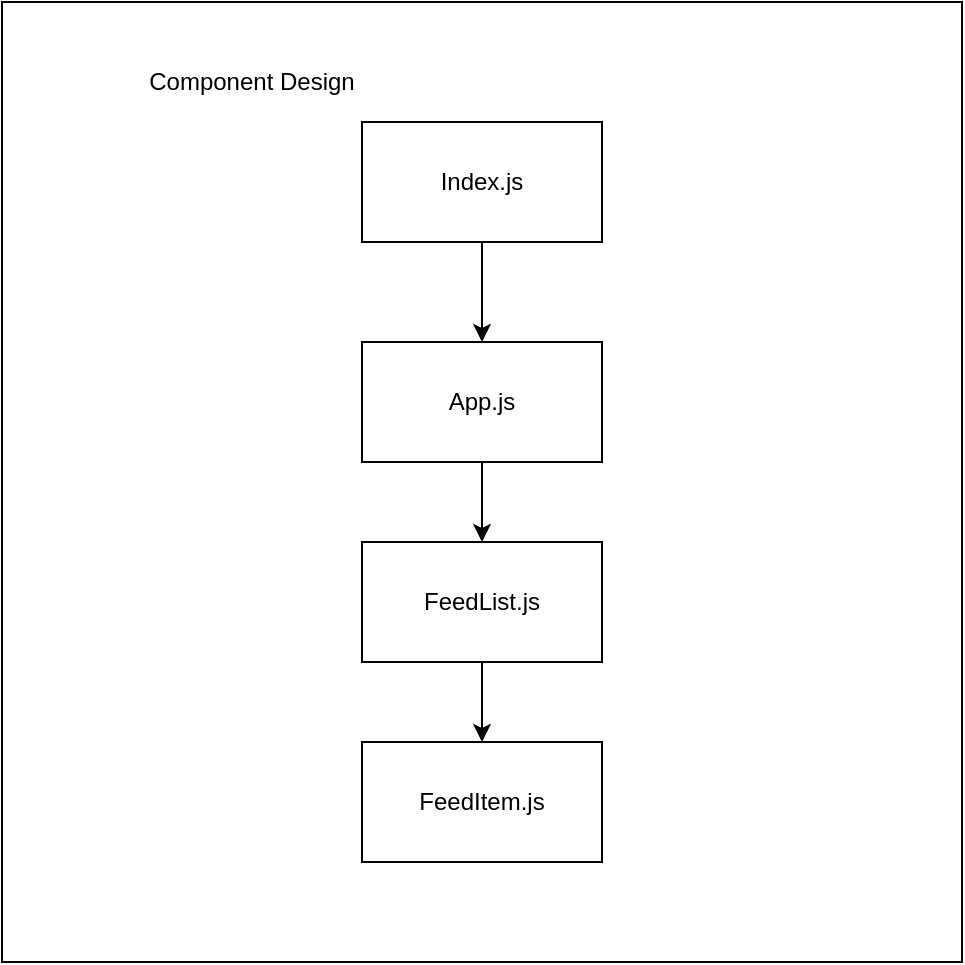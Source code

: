 <mxfile version="13.6.2" type="device"><diagram id="FNiwOHUdM_rwHmEO6gNM" name="FrontEnd Component Design"><mxGraphModel dx="1426" dy="803" grid="1" gridSize="10" guides="1" tooltips="1" connect="1" arrows="1" fold="1" page="1" pageScale="1" pageWidth="850" pageHeight="1100" math="0" shadow="0"><root><mxCell id="0"/><mxCell id="1" parent="0"/><mxCell id="jTz3GV2hWTHc6KaEuN80-4" value="" style="rounded=0;whiteSpace=wrap;html=1;" vertex="1" parent="1"><mxGeometry x="200" y="120" width="480" height="480" as="geometry"/></mxCell><mxCell id="jTz3GV2hWTHc6KaEuN80-7" style="edgeStyle=orthogonalEdgeStyle;rounded=0;orthogonalLoop=1;jettySize=auto;html=1;exitX=0.5;exitY=1;exitDx=0;exitDy=0;" edge="1" parent="1" source="jTz3GV2hWTHc6KaEuN80-1" target="jTz3GV2hWTHc6KaEuN80-5"><mxGeometry relative="1" as="geometry"/></mxCell><mxCell id="jTz3GV2hWTHc6KaEuN80-1" value="Index.js" style="rounded=0;whiteSpace=wrap;html=1;" vertex="1" parent="1"><mxGeometry x="380" y="180" width="120" height="60" as="geometry"/></mxCell><mxCell id="jTz3GV2hWTHc6KaEuN80-2" value="" style="shape=image;html=1;verticalAlign=top;verticalLabelPosition=bottom;labelBackgroundColor=#ffffff;imageAspect=0;aspect=fixed;image=https://cdn2.iconfinder.com/data/icons/designer-skills/128/react-128.png" vertex="1" parent="1"><mxGeometry x="210" y="130" width="60" height="60" as="geometry"/></mxCell><mxCell id="jTz3GV2hWTHc6KaEuN80-11" value="" style="edgeStyle=orthogonalEdgeStyle;rounded=0;orthogonalLoop=1;jettySize=auto;html=1;" edge="1" parent="1" source="jTz3GV2hWTHc6KaEuN80-5" target="jTz3GV2hWTHc6KaEuN80-9"><mxGeometry relative="1" as="geometry"/></mxCell><mxCell id="jTz3GV2hWTHc6KaEuN80-5" value="App.js" style="rounded=0;whiteSpace=wrap;html=1;" vertex="1" parent="1"><mxGeometry x="380" y="290" width="120" height="60" as="geometry"/></mxCell><mxCell id="jTz3GV2hWTHc6KaEuN80-8" value="Component Design&lt;br&gt;" style="text;html=1;strokeColor=none;fillColor=none;align=center;verticalAlign=middle;whiteSpace=wrap;rounded=0;" vertex="1" parent="1"><mxGeometry x="270" y="145" width="110" height="30" as="geometry"/></mxCell><mxCell id="jTz3GV2hWTHc6KaEuN80-12" value="" style="edgeStyle=orthogonalEdgeStyle;rounded=0;orthogonalLoop=1;jettySize=auto;html=1;" edge="1" parent="1" source="jTz3GV2hWTHc6KaEuN80-9" target="jTz3GV2hWTHc6KaEuN80-10"><mxGeometry relative="1" as="geometry"/></mxCell><mxCell id="jTz3GV2hWTHc6KaEuN80-9" value="FeedList.js" style="rounded=0;whiteSpace=wrap;html=1;" vertex="1" parent="1"><mxGeometry x="380" y="390" width="120" height="60" as="geometry"/></mxCell><mxCell id="jTz3GV2hWTHc6KaEuN80-10" value="FeedItem.js" style="rounded=0;whiteSpace=wrap;html=1;" vertex="1" parent="1"><mxGeometry x="380" y="490" width="120" height="60" as="geometry"/></mxCell></root></mxGraphModel></diagram></mxfile>